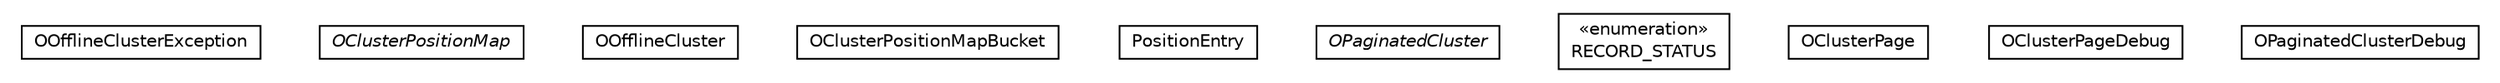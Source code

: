 #!/usr/local/bin/dot
#
# Class diagram 
# Generated by UMLGraph version R5_6-24-gf6e263 (http://www.umlgraph.org/)
#

digraph G {
	edge [fontname="Helvetica",fontsize=10,labelfontname="Helvetica",labelfontsize=10];
	node [fontname="Helvetica",fontsize=10,shape=plaintext];
	nodesep=0.25;
	ranksep=0.5;
	// com.orientechnologies.orient.core.storage.cluster.OOfflineClusterException
	c269159 [label=<<table title="com.orientechnologies.orient.core.storage.cluster.OOfflineClusterException" border="0" cellborder="1" cellspacing="0" cellpadding="2" port="p" href="./OOfflineClusterException.html">
		<tr><td><table border="0" cellspacing="0" cellpadding="1">
<tr><td align="center" balign="center"> OOfflineClusterException </td></tr>
		</table></td></tr>
		</table>>, URL="./OOfflineClusterException.html", fontname="Helvetica", fontcolor="black", fontsize=10.0];
	// com.orientechnologies.orient.core.storage.cluster.OClusterPositionMap
	c269160 [label=<<table title="com.orientechnologies.orient.core.storage.cluster.OClusterPositionMap" border="0" cellborder="1" cellspacing="0" cellpadding="2" port="p" href="./OClusterPositionMap.html">
		<tr><td><table border="0" cellspacing="0" cellpadding="1">
<tr><td align="center" balign="center"><font face="Helvetica-Oblique"> OClusterPositionMap </font></td></tr>
		</table></td></tr>
		</table>>, URL="./OClusterPositionMap.html", fontname="Helvetica", fontcolor="black", fontsize=10.0];
	// com.orientechnologies.orient.core.storage.cluster.OOfflineCluster
	c269161 [label=<<table title="com.orientechnologies.orient.core.storage.cluster.OOfflineCluster" border="0" cellborder="1" cellspacing="0" cellpadding="2" port="p" href="./OOfflineCluster.html">
		<tr><td><table border="0" cellspacing="0" cellpadding="1">
<tr><td align="center" balign="center"> OOfflineCluster </td></tr>
		</table></td></tr>
		</table>>, URL="./OOfflineCluster.html", fontname="Helvetica", fontcolor="black", fontsize=10.0];
	// com.orientechnologies.orient.core.storage.cluster.OClusterPositionMapBucket
	c269162 [label=<<table title="com.orientechnologies.orient.core.storage.cluster.OClusterPositionMapBucket" border="0" cellborder="1" cellspacing="0" cellpadding="2" port="p" href="./OClusterPositionMapBucket.html">
		<tr><td><table border="0" cellspacing="0" cellpadding="1">
<tr><td align="center" balign="center"> OClusterPositionMapBucket </td></tr>
		</table></td></tr>
		</table>>, URL="./OClusterPositionMapBucket.html", fontname="Helvetica", fontcolor="black", fontsize=10.0];
	// com.orientechnologies.orient.core.storage.cluster.OClusterPositionMapBucket.PositionEntry
	c269163 [label=<<table title="com.orientechnologies.orient.core.storage.cluster.OClusterPositionMapBucket.PositionEntry" border="0" cellborder="1" cellspacing="0" cellpadding="2" port="p" href="./OClusterPositionMapBucket.PositionEntry.html">
		<tr><td><table border="0" cellspacing="0" cellpadding="1">
<tr><td align="center" balign="center"> PositionEntry </td></tr>
		</table></td></tr>
		</table>>, URL="./OClusterPositionMapBucket.PositionEntry.html", fontname="Helvetica", fontcolor="black", fontsize=10.0];
	// com.orientechnologies.orient.core.storage.cluster.OPaginatedCluster
	c269164 [label=<<table title="com.orientechnologies.orient.core.storage.cluster.OPaginatedCluster" border="0" cellborder="1" cellspacing="0" cellpadding="2" port="p" href="./OPaginatedCluster.html">
		<tr><td><table border="0" cellspacing="0" cellpadding="1">
<tr><td align="center" balign="center"><font face="Helvetica-Oblique"> OPaginatedCluster </font></td></tr>
		</table></td></tr>
		</table>>, URL="./OPaginatedCluster.html", fontname="Helvetica", fontcolor="black", fontsize=10.0];
	// com.orientechnologies.orient.core.storage.cluster.OPaginatedCluster.RECORD_STATUS
	c269165 [label=<<table title="com.orientechnologies.orient.core.storage.cluster.OPaginatedCluster.RECORD_STATUS" border="0" cellborder="1" cellspacing="0" cellpadding="2" port="p" href="./OPaginatedCluster.RECORD_STATUS.html">
		<tr><td><table border="0" cellspacing="0" cellpadding="1">
<tr><td align="center" balign="center"> &#171;enumeration&#187; </td></tr>
<tr><td align="center" balign="center"> RECORD_STATUS </td></tr>
		</table></td></tr>
		</table>>, URL="./OPaginatedCluster.RECORD_STATUS.html", fontname="Helvetica", fontcolor="black", fontsize=10.0];
	// com.orientechnologies.orient.core.storage.cluster.OClusterPage
	c269166 [label=<<table title="com.orientechnologies.orient.core.storage.cluster.OClusterPage" border="0" cellborder="1" cellspacing="0" cellpadding="2" port="p" href="./OClusterPage.html">
		<tr><td><table border="0" cellspacing="0" cellpadding="1">
<tr><td align="center" balign="center"> OClusterPage </td></tr>
		</table></td></tr>
		</table>>, URL="./OClusterPage.html", fontname="Helvetica", fontcolor="black", fontsize=10.0];
	// com.orientechnologies.orient.core.storage.cluster.OClusterPageDebug
	c269167 [label=<<table title="com.orientechnologies.orient.core.storage.cluster.OClusterPageDebug" border="0" cellborder="1" cellspacing="0" cellpadding="2" port="p" href="./OClusterPageDebug.html">
		<tr><td><table border="0" cellspacing="0" cellpadding="1">
<tr><td align="center" balign="center"> OClusterPageDebug </td></tr>
		</table></td></tr>
		</table>>, URL="./OClusterPageDebug.html", fontname="Helvetica", fontcolor="black", fontsize=10.0];
	// com.orientechnologies.orient.core.storage.cluster.OPaginatedClusterDebug
	c269168 [label=<<table title="com.orientechnologies.orient.core.storage.cluster.OPaginatedClusterDebug" border="0" cellborder="1" cellspacing="0" cellpadding="2" port="p" href="./OPaginatedClusterDebug.html">
		<tr><td><table border="0" cellspacing="0" cellpadding="1">
<tr><td align="center" balign="center"> OPaginatedClusterDebug </td></tr>
		</table></td></tr>
		</table>>, URL="./OPaginatedClusterDebug.html", fontname="Helvetica", fontcolor="black", fontsize=10.0];
}


